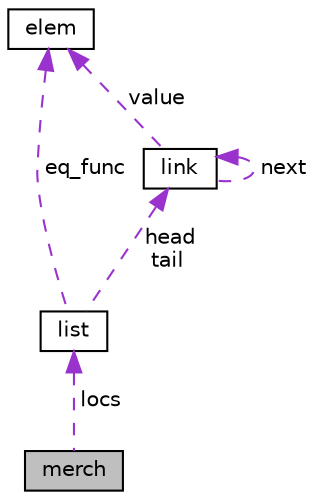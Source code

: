 digraph "merch"
{
 // LATEX_PDF_SIZE
  edge [fontname="Helvetica",fontsize="10",labelfontname="Helvetica",labelfontsize="10"];
  node [fontname="Helvetica",fontsize="10",shape=record];
  Node1 [label="merch",height=0.2,width=0.4,color="black", fillcolor="grey75", style="filled", fontcolor="black",tooltip=" "];
  Node2 -> Node1 [dir="back",color="darkorchid3",fontsize="10",style="dashed",label=" locs" ,fontname="Helvetica"];
  Node2 [label="list",height=0.2,width=0.4,color="black", fillcolor="white", style="filled",URL="$structlist.html",tooltip=" "];
  Node3 -> Node2 [dir="back",color="darkorchid3",fontsize="10",style="dashed",label=" head\ntail" ,fontname="Helvetica"];
  Node3 [label="link",height=0.2,width=0.4,color="black", fillcolor="white", style="filled",URL="$structlink.html",tooltip=" "];
  Node3 -> Node3 [dir="back",color="darkorchid3",fontsize="10",style="dashed",label=" next" ,fontname="Helvetica"];
  Node4 -> Node3 [dir="back",color="darkorchid3",fontsize="10",style="dashed",label=" value" ,fontname="Helvetica"];
  Node4 [label="elem",height=0.2,width=0.4,color="black", fillcolor="white", style="filled",URL="$unionelem.html",tooltip=" "];
  Node4 -> Node2 [dir="back",color="darkorchid3",fontsize="10",style="dashed",label=" eq_func" ,fontname="Helvetica"];
}
